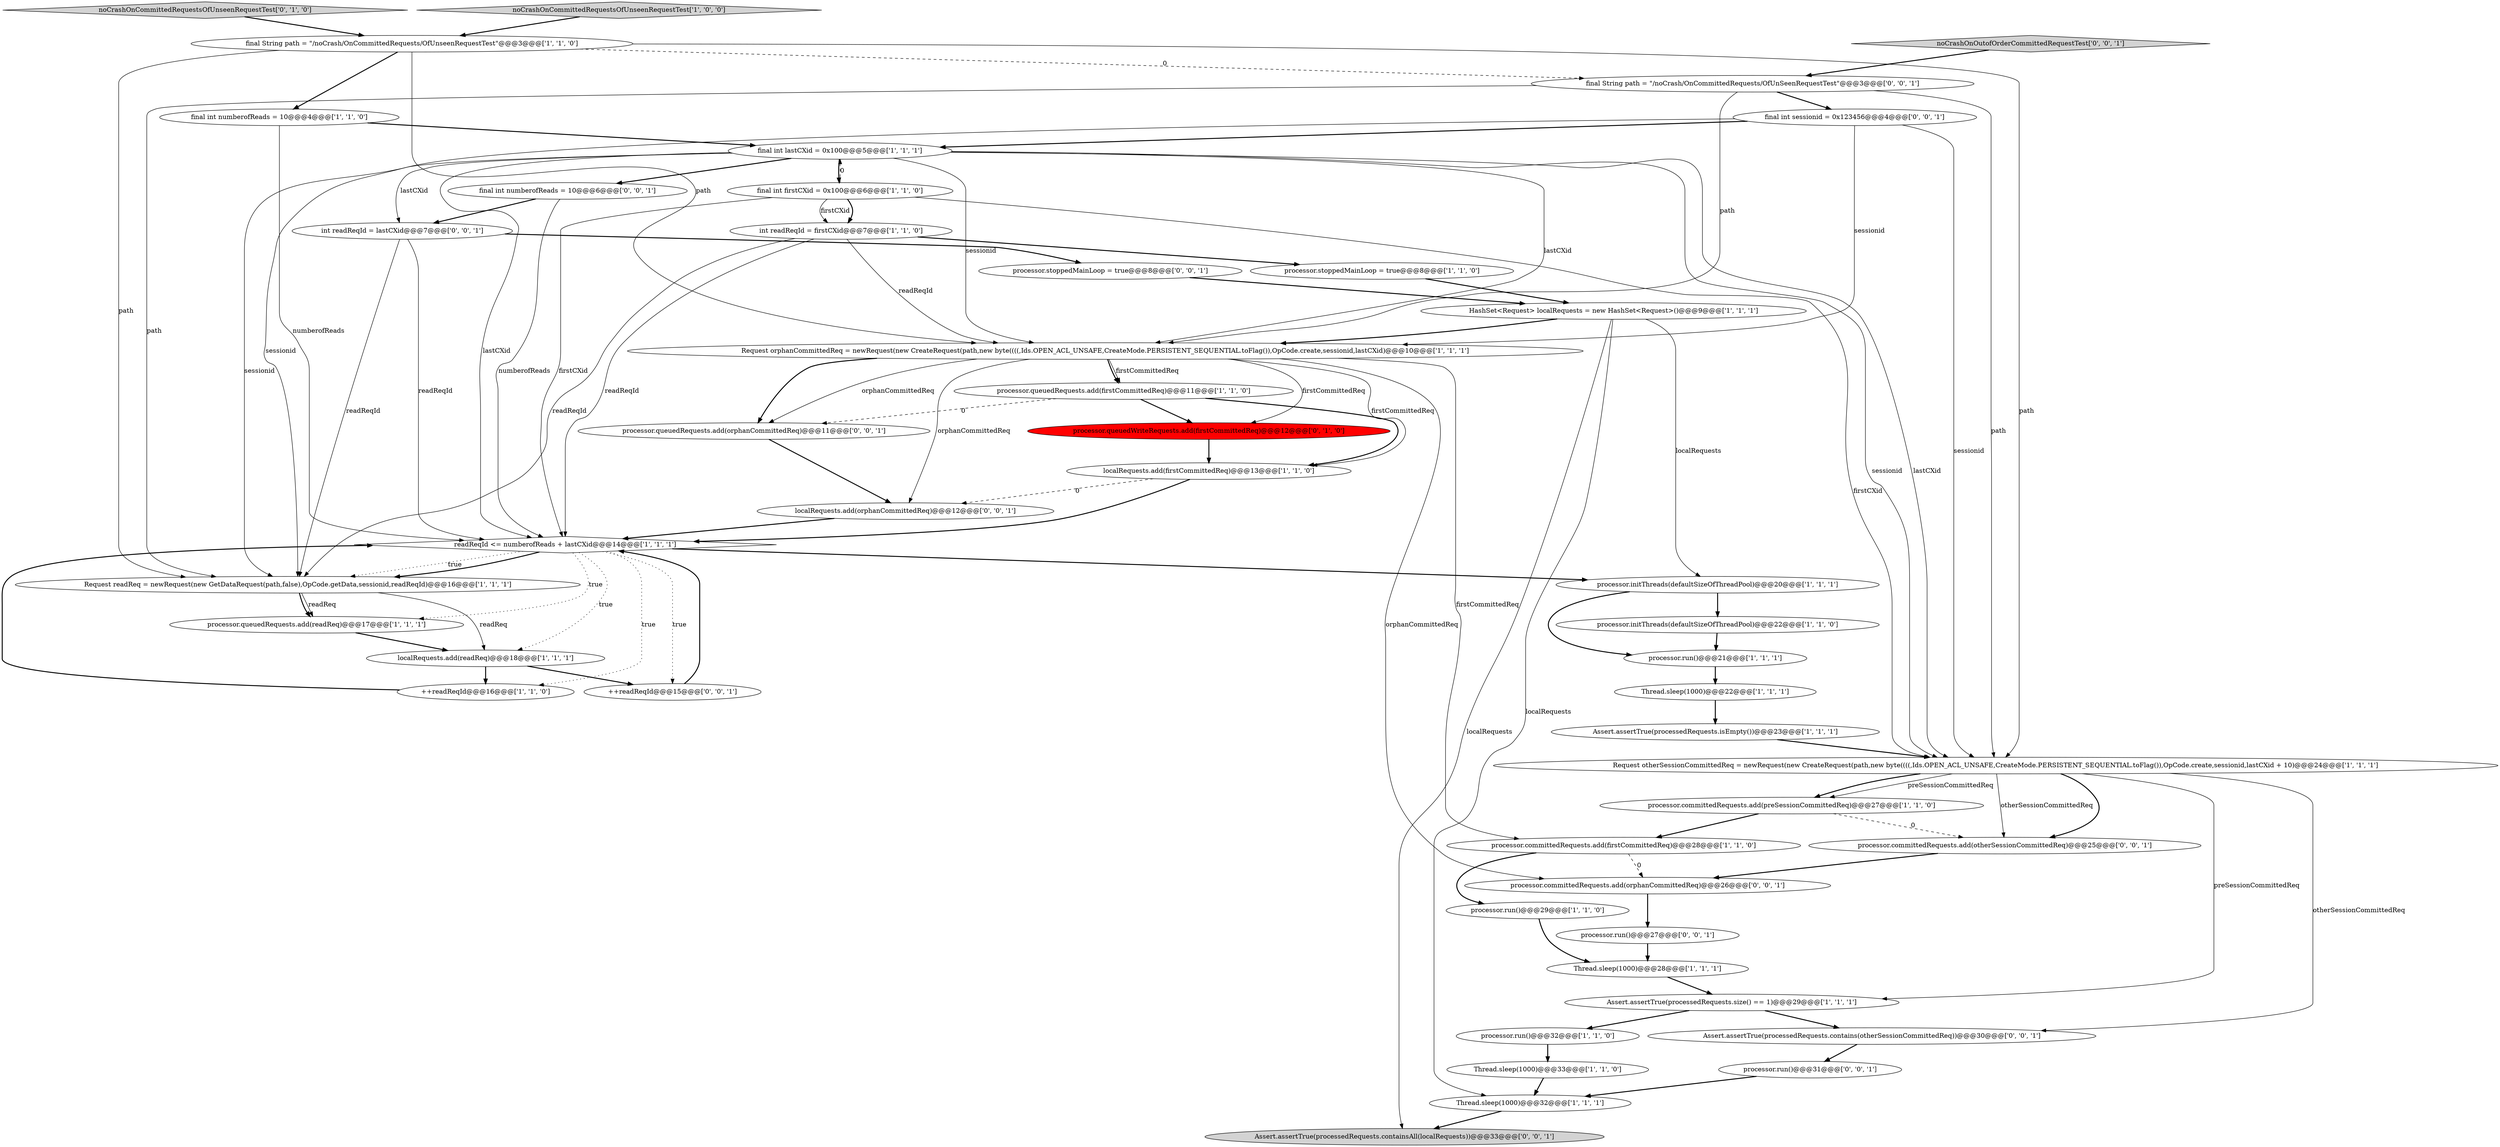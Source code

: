 digraph {
29 [style = filled, label = "Assert.assertTrue(processedRequests.size() == 1)@@@29@@@['1', '1', '1']", fillcolor = white, shape = ellipse image = "AAA0AAABBB1BBB"];
46 [style = filled, label = "processor.stoppedMainLoop = true@@@8@@@['0', '0', '1']", fillcolor = white, shape = ellipse image = "AAA0AAABBB3BBB"];
22 [style = filled, label = "HashSet<Request> localRequests = new HashSet<Request>()@@@9@@@['1', '1', '1']", fillcolor = white, shape = ellipse image = "AAA0AAABBB1BBB"];
31 [style = filled, label = "processor.queuedWriteRequests.add(firstCommittedReq)@@@12@@@['0', '1', '0']", fillcolor = red, shape = ellipse image = "AAA1AAABBB2BBB"];
7 [style = filled, label = "readReqId <= numberofReads + lastCXid@@@14@@@['1', '1', '1']", fillcolor = white, shape = diamond image = "AAA0AAABBB1BBB"];
33 [style = filled, label = "noCrashOnOutofOrderCommittedRequestTest['0', '0', '1']", fillcolor = lightgray, shape = diamond image = "AAA0AAABBB3BBB"];
25 [style = filled, label = "final int numberofReads = 10@@@4@@@['1', '1', '0']", fillcolor = white, shape = ellipse image = "AAA0AAABBB1BBB"];
18 [style = filled, label = "Assert.assertTrue(processedRequests.isEmpty())@@@23@@@['1', '1', '1']", fillcolor = white, shape = ellipse image = "AAA0AAABBB1BBB"];
35 [style = filled, label = "int readReqId = lastCXid@@@7@@@['0', '0', '1']", fillcolor = white, shape = ellipse image = "AAA0AAABBB3BBB"];
26 [style = filled, label = "final int firstCXid = 0x100@@@6@@@['1', '1', '0']", fillcolor = white, shape = ellipse image = "AAA0AAABBB1BBB"];
30 [style = filled, label = "noCrashOnCommittedRequestsOfUnseenRequestTest['0', '1', '0']", fillcolor = lightgray, shape = diamond image = "AAA0AAABBB2BBB"];
41 [style = filled, label = "++readReqId@@@15@@@['0', '0', '1']", fillcolor = white, shape = ellipse image = "AAA0AAABBB3BBB"];
36 [style = filled, label = "processor.run()@@@27@@@['0', '0', '1']", fillcolor = white, shape = ellipse image = "AAA0AAABBB3BBB"];
8 [style = filled, label = "Thread.sleep(1000)@@@32@@@['1', '1', '1']", fillcolor = white, shape = ellipse image = "AAA0AAABBB1BBB"];
12 [style = filled, label = "processor.committedRequests.add(preSessionCommittedReq)@@@27@@@['1', '1', '0']", fillcolor = white, shape = ellipse image = "AAA0AAABBB1BBB"];
21 [style = filled, label = "processor.run()@@@32@@@['1', '1', '0']", fillcolor = white, shape = ellipse image = "AAA0AAABBB1BBB"];
27 [style = filled, label = "processor.queuedRequests.add(firstCommittedReq)@@@11@@@['1', '1', '0']", fillcolor = white, shape = ellipse image = "AAA0AAABBB1BBB"];
17 [style = filled, label = "Request readReq = newRequest(new GetDataRequest(path,false),OpCode.getData,sessionid,readReqId)@@@16@@@['1', '1', '1']", fillcolor = white, shape = ellipse image = "AAA0AAABBB1BBB"];
32 [style = filled, label = "processor.committedRequests.add(otherSessionCommittedReq)@@@25@@@['0', '0', '1']", fillcolor = white, shape = ellipse image = "AAA0AAABBB3BBB"];
37 [style = filled, label = "processor.committedRequests.add(orphanCommittedReq)@@@26@@@['0', '0', '1']", fillcolor = white, shape = ellipse image = "AAA0AAABBB3BBB"];
38 [style = filled, label = "processor.queuedRequests.add(orphanCommittedReq)@@@11@@@['0', '0', '1']", fillcolor = white, shape = ellipse image = "AAA0AAABBB3BBB"];
45 [style = filled, label = "Assert.assertTrue(processedRequests.containsAll(localRequests))@@@33@@@['0', '0', '1']", fillcolor = lightgray, shape = ellipse image = "AAA0AAABBB3BBB"];
44 [style = filled, label = "processor.run()@@@31@@@['0', '0', '1']", fillcolor = white, shape = ellipse image = "AAA0AAABBB3BBB"];
13 [style = filled, label = "int readReqId = firstCXid@@@7@@@['1', '1', '0']", fillcolor = white, shape = ellipse image = "AAA0AAABBB1BBB"];
1 [style = filled, label = "localRequests.add(firstCommittedReq)@@@13@@@['1', '1', '0']", fillcolor = white, shape = ellipse image = "AAA0AAABBB1BBB"];
11 [style = filled, label = "Request otherSessionCommittedReq = newRequest(new CreateRequest(path,new byte((((,Ids.OPEN_ACL_UNSAFE,CreateMode.PERSISTENT_SEQUENTIAL.toFlag()),OpCode.create,sessionid,lastCXid + 10)@@@24@@@['1', '1', '1']", fillcolor = white, shape = ellipse image = "AAA0AAABBB1BBB"];
15 [style = filled, label = "Request orphanCommittedReq = newRequest(new CreateRequest(path,new byte((((,Ids.OPEN_ACL_UNSAFE,CreateMode.PERSISTENT_SEQUENTIAL.toFlag()),OpCode.create,sessionid,lastCXid)@@@10@@@['1', '1', '1']", fillcolor = white, shape = ellipse image = "AAA0AAABBB1BBB"];
40 [style = filled, label = "final int numberofReads = 10@@@6@@@['0', '0', '1']", fillcolor = white, shape = ellipse image = "AAA0AAABBB3BBB"];
0 [style = filled, label = "localRequests.add(readReq)@@@18@@@['1', '1', '1']", fillcolor = white, shape = ellipse image = "AAA0AAABBB1BBB"];
9 [style = filled, label = "processor.run()@@@21@@@['1', '1', '1']", fillcolor = white, shape = ellipse image = "AAA0AAABBB1BBB"];
4 [style = filled, label = "Thread.sleep(1000)@@@33@@@['1', '1', '0']", fillcolor = white, shape = ellipse image = "AAA0AAABBB1BBB"];
6 [style = filled, label = "processor.stoppedMainLoop = true@@@8@@@['1', '1', '0']", fillcolor = white, shape = ellipse image = "AAA0AAABBB1BBB"];
2 [style = filled, label = "processor.run()@@@29@@@['1', '1', '0']", fillcolor = white, shape = ellipse image = "AAA0AAABBB1BBB"];
42 [style = filled, label = "final String path = \"/noCrash/OnCommittedRequests/OfUnSeenRequestTest\"@@@3@@@['0', '0', '1']", fillcolor = white, shape = ellipse image = "AAA0AAABBB3BBB"];
14 [style = filled, label = "processor.initThreads(defaultSizeOfThreadPool)@@@20@@@['1', '1', '1']", fillcolor = white, shape = ellipse image = "AAA0AAABBB1BBB"];
10 [style = filled, label = "final String path = \"/noCrash/OnCommittedRequests/OfUnseenRequestTest\"@@@3@@@['1', '1', '0']", fillcolor = white, shape = ellipse image = "AAA0AAABBB1BBB"];
34 [style = filled, label = "Assert.assertTrue(processedRequests.contains(otherSessionCommittedReq))@@@30@@@['0', '0', '1']", fillcolor = white, shape = ellipse image = "AAA0AAABBB3BBB"];
39 [style = filled, label = "final int sessionid = 0x123456@@@4@@@['0', '0', '1']", fillcolor = white, shape = ellipse image = "AAA0AAABBB3BBB"];
19 [style = filled, label = "processor.queuedRequests.add(readReq)@@@17@@@['1', '1', '1']", fillcolor = white, shape = ellipse image = "AAA0AAABBB1BBB"];
16 [style = filled, label = "Thread.sleep(1000)@@@22@@@['1', '1', '1']", fillcolor = white, shape = ellipse image = "AAA0AAABBB1BBB"];
20 [style = filled, label = "Thread.sleep(1000)@@@28@@@['1', '1', '1']", fillcolor = white, shape = ellipse image = "AAA0AAABBB1BBB"];
23 [style = filled, label = "processor.initThreads(defaultSizeOfThreadPool)@@@22@@@['1', '1', '0']", fillcolor = white, shape = ellipse image = "AAA0AAABBB1BBB"];
24 [style = filled, label = "++readReqId@@@16@@@['1', '1', '0']", fillcolor = white, shape = ellipse image = "AAA0AAABBB1BBB"];
28 [style = filled, label = "final int lastCXid = 0x100@@@5@@@['1', '1', '1']", fillcolor = white, shape = ellipse image = "AAA0AAABBB1BBB"];
43 [style = filled, label = "localRequests.add(orphanCommittedReq)@@@12@@@['0', '0', '1']", fillcolor = white, shape = ellipse image = "AAA0AAABBB3BBB"];
3 [style = filled, label = "processor.committedRequests.add(firstCommittedReq)@@@28@@@['1', '1', '0']", fillcolor = white, shape = ellipse image = "AAA0AAABBB1BBB"];
5 [style = filled, label = "noCrashOnCommittedRequestsOfUnseenRequestTest['1', '0', '0']", fillcolor = lightgray, shape = diamond image = "AAA0AAABBB1BBB"];
26->11 [style = solid, label="firstCXid"];
28->15 [style = solid, label="lastCXid"];
27->38 [style = dashed, label="0"];
22->15 [style = bold, label=""];
44->8 [style = bold, label=""];
32->37 [style = bold, label=""];
15->3 [style = solid, label="firstCommittedReq"];
13->7 [style = solid, label="readReqId"];
6->22 [style = bold, label=""];
11->34 [style = solid, label="otherSessionCommittedReq"];
28->11 [style = solid, label="sessionid"];
10->11 [style = solid, label="path"];
31->1 [style = bold, label=""];
11->12 [style = solid, label="preSessionCommittedReq"];
29->34 [style = bold, label=""];
36->20 [style = bold, label=""];
9->16 [style = bold, label=""];
7->14 [style = bold, label=""];
15->43 [style = solid, label="orphanCommittedReq"];
33->42 [style = bold, label=""];
0->24 [style = bold, label=""];
40->7 [style = solid, label="numberofReads"];
7->41 [style = dotted, label="true"];
4->8 [style = bold, label=""];
14->9 [style = bold, label=""];
28->7 [style = solid, label="lastCXid"];
17->0 [style = solid, label="readReq"];
39->15 [style = solid, label="sessionid"];
28->35 [style = solid, label="lastCXid"];
5->10 [style = bold, label=""];
15->38 [style = bold, label=""];
25->28 [style = bold, label=""];
2->20 [style = bold, label=""];
28->15 [style = solid, label="sessionid"];
37->36 [style = bold, label=""];
1->43 [style = dashed, label="0"];
17->19 [style = solid, label="readReq"];
18->11 [style = bold, label=""];
27->31 [style = bold, label=""];
11->12 [style = bold, label=""];
42->15 [style = solid, label="path"];
26->13 [style = bold, label=""];
3->2 [style = bold, label=""];
10->25 [style = bold, label=""];
13->15 [style = solid, label="readReqId"];
22->45 [style = solid, label="localRequests"];
28->17 [style = solid, label="sessionid"];
35->17 [style = solid, label="readReqId"];
30->10 [style = bold, label=""];
24->7 [style = bold, label=""];
7->17 [style = dotted, label="true"];
11->32 [style = solid, label="otherSessionCommittedReq"];
25->7 [style = solid, label="numberofReads"];
35->7 [style = solid, label="readReqId"];
21->4 [style = bold, label=""];
22->14 [style = solid, label="localRequests"];
22->8 [style = solid, label="localRequests"];
16->18 [style = bold, label=""];
7->17 [style = bold, label=""];
40->35 [style = bold, label=""];
3->37 [style = dashed, label="0"];
12->32 [style = dashed, label="0"];
10->15 [style = solid, label="path"];
42->39 [style = bold, label=""];
26->28 [style = dashed, label="0"];
28->26 [style = bold, label=""];
11->32 [style = bold, label=""];
39->17 [style = solid, label="sessionid"];
7->0 [style = dotted, label="true"];
1->7 [style = bold, label=""];
29->21 [style = bold, label=""];
19->0 [style = bold, label=""];
15->37 [style = solid, label="orphanCommittedReq"];
43->7 [style = bold, label=""];
0->41 [style = bold, label=""];
42->11 [style = solid, label="path"];
14->23 [style = bold, label=""];
15->31 [style = solid, label="firstCommittedReq"];
8->45 [style = bold, label=""];
28->11 [style = solid, label="lastCXid"];
34->44 [style = bold, label=""];
42->17 [style = solid, label="path"];
12->3 [style = bold, label=""];
13->6 [style = bold, label=""];
38->43 [style = bold, label=""];
46->22 [style = bold, label=""];
10->17 [style = solid, label="path"];
26->7 [style = solid, label="firstCXid"];
27->1 [style = bold, label=""];
28->40 [style = bold, label=""];
15->38 [style = solid, label="orphanCommittedReq"];
41->7 [style = bold, label=""];
15->27 [style = solid, label="firstCommittedReq"];
20->29 [style = bold, label=""];
7->19 [style = dotted, label="true"];
11->29 [style = solid, label="preSessionCommittedReq"];
15->1 [style = solid, label="firstCommittedReq"];
10->42 [style = dashed, label="0"];
7->24 [style = dotted, label="true"];
17->19 [style = bold, label=""];
39->28 [style = bold, label=""];
39->11 [style = solid, label="sessionid"];
13->17 [style = solid, label="readReqId"];
15->27 [style = bold, label=""];
23->9 [style = bold, label=""];
26->13 [style = solid, label="firstCXid"];
35->46 [style = bold, label=""];
}
